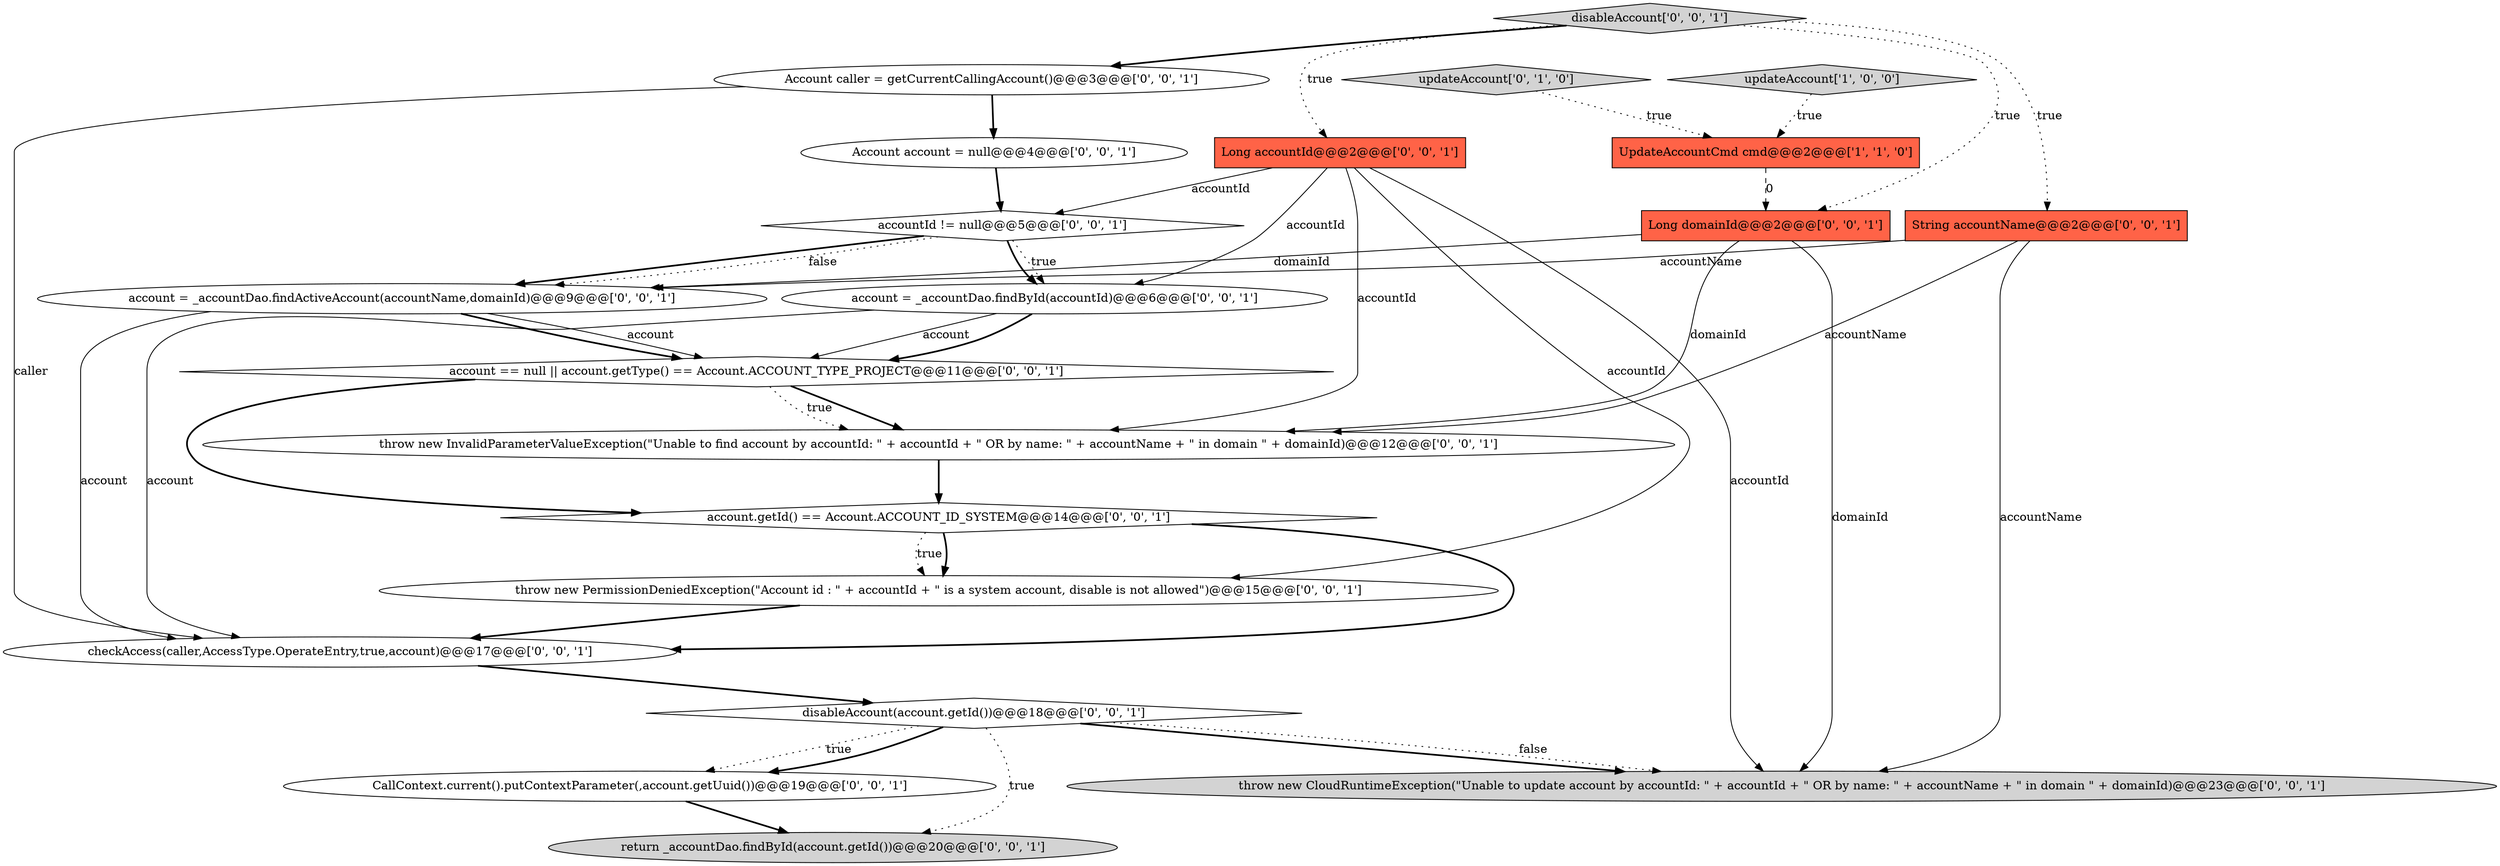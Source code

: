 digraph {
5 [style = filled, label = "account = _accountDao.findActiveAccount(accountName,domainId)@@@9@@@['0', '0', '1']", fillcolor = white, shape = ellipse image = "AAA0AAABBB3BBB"];
1 [style = filled, label = "updateAccount['1', '0', '0']", fillcolor = lightgray, shape = diamond image = "AAA0AAABBB1BBB"];
18 [style = filled, label = "accountId != null@@@5@@@['0', '0', '1']", fillcolor = white, shape = diamond image = "AAA0AAABBB3BBB"];
7 [style = filled, label = "CallContext.current().putContextParameter(,account.getUuid())@@@19@@@['0', '0', '1']", fillcolor = white, shape = ellipse image = "AAA0AAABBB3BBB"];
8 [style = filled, label = "Long accountId@@@2@@@['0', '0', '1']", fillcolor = tomato, shape = box image = "AAA0AAABBB3BBB"];
15 [style = filled, label = "account.getId() == Account.ACCOUNT_ID_SYSTEM@@@14@@@['0', '0', '1']", fillcolor = white, shape = diamond image = "AAA0AAABBB3BBB"];
19 [style = filled, label = "Account caller = getCurrentCallingAccount()@@@3@@@['0', '0', '1']", fillcolor = white, shape = ellipse image = "AAA0AAABBB3BBB"];
10 [style = filled, label = "account == null || account.getType() == Account.ACCOUNT_TYPE_PROJECT@@@11@@@['0', '0', '1']", fillcolor = white, shape = diamond image = "AAA0AAABBB3BBB"];
2 [style = filled, label = "updateAccount['0', '1', '0']", fillcolor = lightgray, shape = diamond image = "AAA0AAABBB2BBB"];
3 [style = filled, label = "disableAccount['0', '0', '1']", fillcolor = lightgray, shape = diamond image = "AAA0AAABBB3BBB"];
20 [style = filled, label = "Long domainId@@@2@@@['0', '0', '1']", fillcolor = tomato, shape = box image = "AAA0AAABBB3BBB"];
13 [style = filled, label = "Account account = null@@@4@@@['0', '0', '1']", fillcolor = white, shape = ellipse image = "AAA0AAABBB3BBB"];
6 [style = filled, label = "String accountName@@@2@@@['0', '0', '1']", fillcolor = tomato, shape = box image = "AAA0AAABBB3BBB"];
14 [style = filled, label = "throw new PermissionDeniedException(\"Account id : \" + accountId + \" is a system account, disable is not allowed\")@@@15@@@['0', '0', '1']", fillcolor = white, shape = ellipse image = "AAA0AAABBB3BBB"];
4 [style = filled, label = "return _accountDao.findById(account.getId())@@@20@@@['0', '0', '1']", fillcolor = lightgray, shape = ellipse image = "AAA0AAABBB3BBB"];
11 [style = filled, label = "checkAccess(caller,AccessType.OperateEntry,true,account)@@@17@@@['0', '0', '1']", fillcolor = white, shape = ellipse image = "AAA0AAABBB3BBB"];
16 [style = filled, label = "account = _accountDao.findById(accountId)@@@6@@@['0', '0', '1']", fillcolor = white, shape = ellipse image = "AAA0AAABBB3BBB"];
17 [style = filled, label = "disableAccount(account.getId())@@@18@@@['0', '0', '1']", fillcolor = white, shape = diamond image = "AAA0AAABBB3BBB"];
0 [style = filled, label = "UpdateAccountCmd cmd@@@2@@@['1', '1', '0']", fillcolor = tomato, shape = box image = "AAA0AAABBB1BBB"];
9 [style = filled, label = "throw new InvalidParameterValueException(\"Unable to find account by accountId: \" + accountId + \" OR by name: \" + accountName + \" in domain \" + domainId)@@@12@@@['0', '0', '1']", fillcolor = white, shape = ellipse image = "AAA0AAABBB3BBB"];
12 [style = filled, label = "throw new CloudRuntimeException(\"Unable to update account by accountId: \" + accountId + \" OR by name: \" + accountName + \" in domain \" + domainId)@@@23@@@['0', '0', '1']", fillcolor = lightgray, shape = ellipse image = "AAA0AAABBB3BBB"];
8->12 [style = solid, label="accountId"];
20->5 [style = solid, label="domainId"];
1->0 [style = dotted, label="true"];
17->7 [style = dotted, label="true"];
10->9 [style = bold, label=""];
3->20 [style = dotted, label="true"];
18->5 [style = bold, label=""];
16->10 [style = solid, label="account"];
9->15 [style = bold, label=""];
3->8 [style = dotted, label="true"];
17->12 [style = bold, label=""];
17->4 [style = dotted, label="true"];
11->17 [style = bold, label=""];
14->11 [style = bold, label=""];
5->10 [style = bold, label=""];
0->20 [style = dashed, label="0"];
16->10 [style = bold, label=""];
6->12 [style = solid, label="accountName"];
13->18 [style = bold, label=""];
20->9 [style = solid, label="domainId"];
19->13 [style = bold, label=""];
18->16 [style = dotted, label="true"];
20->12 [style = solid, label="domainId"];
16->11 [style = solid, label="account"];
15->11 [style = bold, label=""];
8->16 [style = solid, label="accountId"];
15->14 [style = bold, label=""];
7->4 [style = bold, label=""];
8->9 [style = solid, label="accountId"];
3->6 [style = dotted, label="true"];
6->5 [style = solid, label="accountName"];
18->16 [style = bold, label=""];
3->19 [style = bold, label=""];
6->9 [style = solid, label="accountName"];
17->12 [style = dotted, label="false"];
18->5 [style = dotted, label="false"];
5->11 [style = solid, label="account"];
10->15 [style = bold, label=""];
2->0 [style = dotted, label="true"];
17->7 [style = bold, label=""];
15->14 [style = dotted, label="true"];
8->14 [style = solid, label="accountId"];
19->11 [style = solid, label="caller"];
5->10 [style = solid, label="account"];
10->9 [style = dotted, label="true"];
8->18 [style = solid, label="accountId"];
}
